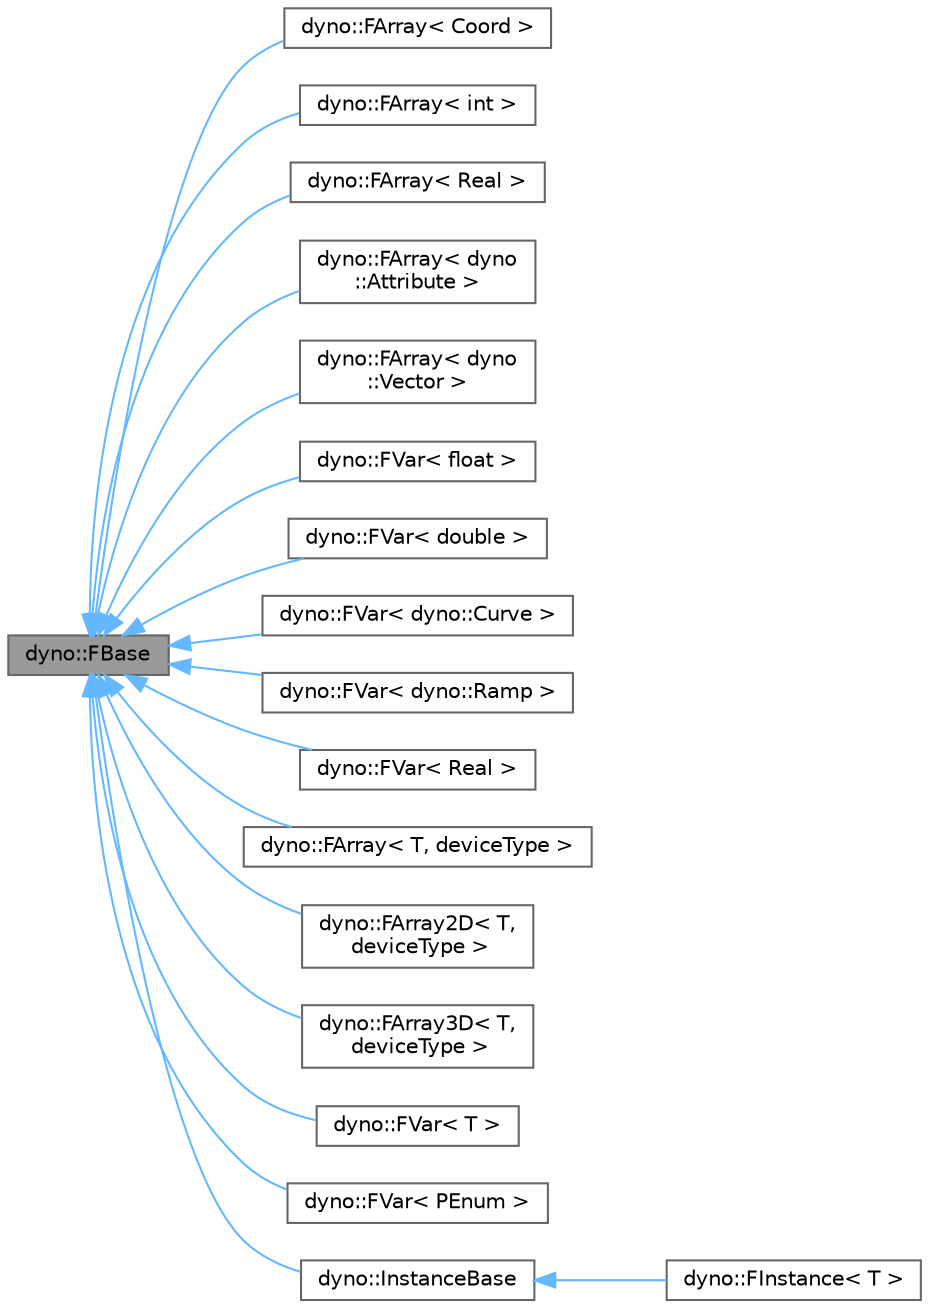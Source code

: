 digraph "dyno::FBase"
{
 // LATEX_PDF_SIZE
  bgcolor="transparent";
  edge [fontname=Helvetica,fontsize=10,labelfontname=Helvetica,labelfontsize=10];
  node [fontname=Helvetica,fontsize=10,shape=box,height=0.2,width=0.4];
  rankdir="LR";
  Node1 [id="Node000001",label="dyno::FBase",height=0.2,width=0.4,color="gray40", fillcolor="grey60", style="filled", fontcolor="black",tooltip=" "];
  Node1 -> Node2 [id="edge1_Node000001_Node000002",dir="back",color="steelblue1",style="solid",tooltip=" "];
  Node2 [id="Node000002",label="dyno::FArray\< Coord \>",height=0.2,width=0.4,color="gray40", fillcolor="white", style="filled",URL="$classdyno_1_1_f_array.html",tooltip=" "];
  Node1 -> Node3 [id="edge2_Node000001_Node000003",dir="back",color="steelblue1",style="solid",tooltip=" "];
  Node3 [id="Node000003",label="dyno::FArray\< int \>",height=0.2,width=0.4,color="gray40", fillcolor="white", style="filled",URL="$classdyno_1_1_f_array.html",tooltip=" "];
  Node1 -> Node4 [id="edge3_Node000001_Node000004",dir="back",color="steelblue1",style="solid",tooltip=" "];
  Node4 [id="Node000004",label="dyno::FArray\< Real \>",height=0.2,width=0.4,color="gray40", fillcolor="white", style="filled",URL="$classdyno_1_1_f_array.html",tooltip=" "];
  Node1 -> Node5 [id="edge4_Node000001_Node000005",dir="back",color="steelblue1",style="solid",tooltip=" "];
  Node5 [id="Node000005",label="dyno::FArray\< dyno\l::Attribute \>",height=0.2,width=0.4,color="gray40", fillcolor="white", style="filled",URL="$classdyno_1_1_f_array.html",tooltip=" "];
  Node1 -> Node6 [id="edge5_Node000001_Node000006",dir="back",color="steelblue1",style="solid",tooltip=" "];
  Node6 [id="Node000006",label="dyno::FArray\< dyno\l::Vector \>",height=0.2,width=0.4,color="gray40", fillcolor="white", style="filled",URL="$classdyno_1_1_f_array.html",tooltip=" "];
  Node1 -> Node7 [id="edge6_Node000001_Node000007",dir="back",color="steelblue1",style="solid",tooltip=" "];
  Node7 [id="Node000007",label="dyno::FVar\< float \>",height=0.2,width=0.4,color="gray40", fillcolor="white", style="filled",URL="$classdyno_1_1_f_var.html",tooltip=" "];
  Node1 -> Node8 [id="edge7_Node000001_Node000008",dir="back",color="steelblue1",style="solid",tooltip=" "];
  Node8 [id="Node000008",label="dyno::FVar\< double \>",height=0.2,width=0.4,color="gray40", fillcolor="white", style="filled",URL="$classdyno_1_1_f_var.html",tooltip=" "];
  Node1 -> Node9 [id="edge8_Node000001_Node000009",dir="back",color="steelblue1",style="solid",tooltip=" "];
  Node9 [id="Node000009",label="dyno::FVar\< dyno::Curve \>",height=0.2,width=0.4,color="gray40", fillcolor="white", style="filled",URL="$classdyno_1_1_f_var.html",tooltip=" "];
  Node1 -> Node10 [id="edge9_Node000001_Node000010",dir="back",color="steelblue1",style="solid",tooltip=" "];
  Node10 [id="Node000010",label="dyno::FVar\< dyno::Ramp \>",height=0.2,width=0.4,color="gray40", fillcolor="white", style="filled",URL="$classdyno_1_1_f_var.html",tooltip=" "];
  Node1 -> Node11 [id="edge10_Node000001_Node000011",dir="back",color="steelblue1",style="solid",tooltip=" "];
  Node11 [id="Node000011",label="dyno::FVar\< Real \>",height=0.2,width=0.4,color="gray40", fillcolor="white", style="filled",URL="$classdyno_1_1_f_var.html",tooltip=" "];
  Node1 -> Node12 [id="edge11_Node000001_Node000012",dir="back",color="steelblue1",style="solid",tooltip=" "];
  Node12 [id="Node000012",label="dyno::FArray\< T, deviceType \>",height=0.2,width=0.4,color="gray40", fillcolor="white", style="filled",URL="$classdyno_1_1_f_array.html",tooltip=" "];
  Node1 -> Node13 [id="edge12_Node000001_Node000013",dir="back",color="steelblue1",style="solid",tooltip=" "];
  Node13 [id="Node000013",label="dyno::FArray2D\< T,\l deviceType \>",height=0.2,width=0.4,color="gray40", fillcolor="white", style="filled",URL="$classdyno_1_1_f_array2_d.html",tooltip=" "];
  Node1 -> Node14 [id="edge13_Node000001_Node000014",dir="back",color="steelblue1",style="solid",tooltip=" "];
  Node14 [id="Node000014",label="dyno::FArray3D\< T,\l deviceType \>",height=0.2,width=0.4,color="gray40", fillcolor="white", style="filled",URL="$classdyno_1_1_f_array3_d.html",tooltip=" "];
  Node1 -> Node15 [id="edge14_Node000001_Node000015",dir="back",color="steelblue1",style="solid",tooltip=" "];
  Node15 [id="Node000015",label="dyno::FVar\< T \>",height=0.2,width=0.4,color="gray40", fillcolor="white", style="filled",URL="$classdyno_1_1_f_var.html",tooltip=" "];
  Node1 -> Node16 [id="edge15_Node000001_Node000016",dir="back",color="steelblue1",style="solid",tooltip=" "];
  Node16 [id="Node000016",label="dyno::FVar\< PEnum \>",height=0.2,width=0.4,color="gray40", fillcolor="white", style="filled",URL="$classdyno_1_1_f_var_3_01_p_enum_01_4.html",tooltip="Specialization for the field type of PEnum."];
  Node1 -> Node17 [id="edge16_Node000001_Node000017",dir="back",color="steelblue1",style="solid",tooltip=" "];
  Node17 [id="Node000017",label="dyno::InstanceBase",height=0.2,width=0.4,color="gray40", fillcolor="white", style="filled",URL="$classdyno_1_1_instance_base.html",tooltip=" "];
  Node17 -> Node18 [id="edge17_Node000017_Node000018",dir="back",color="steelblue1",style="solid",tooltip=" "];
  Node18 [id="Node000018",label="dyno::FInstance\< T \>",height=0.2,width=0.4,color="gray40", fillcolor="white", style="filled",URL="$classdyno_1_1_f_instance.html",tooltip="Pointer of objects."];
}

